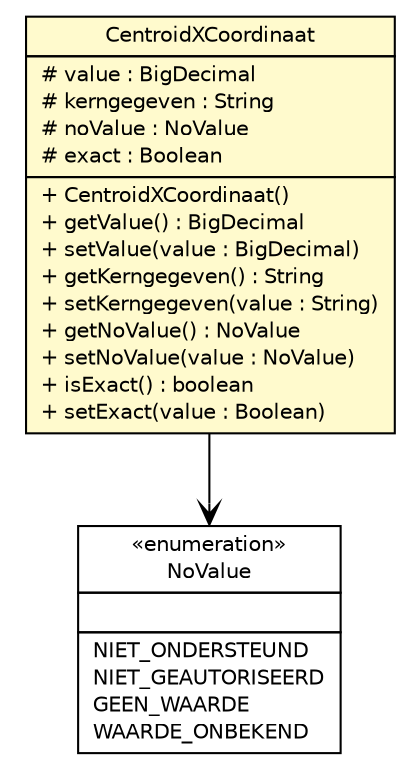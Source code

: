 #!/usr/local/bin/dot
#
# Class diagram 
# Generated by UMLGraph version R5_6-24-gf6e263 (http://www.umlgraph.org/)
#

digraph G {
	edge [fontname="Helvetica",fontsize=10,labelfontname="Helvetica",labelfontsize=10];
	node [fontname="Helvetica",fontsize=10,shape=plaintext];
	nodesep=0.25;
	ranksep=0.5;
	// nl.egem.stuf.sector.bg._0204.VBOFund.CentroidXCoordinaat
	c215619 [label=<<table title="nl.egem.stuf.sector.bg._0204.VBOFund.CentroidXCoordinaat" border="0" cellborder="1" cellspacing="0" cellpadding="2" port="p" bgcolor="lemonChiffon" href="./VBOFund.CentroidXCoordinaat.html">
		<tr><td><table border="0" cellspacing="0" cellpadding="1">
<tr><td align="center" balign="center"> CentroidXCoordinaat </td></tr>
		</table></td></tr>
		<tr><td><table border="0" cellspacing="0" cellpadding="1">
<tr><td align="left" balign="left"> # value : BigDecimal </td></tr>
<tr><td align="left" balign="left"> # kerngegeven : String </td></tr>
<tr><td align="left" balign="left"> # noValue : NoValue </td></tr>
<tr><td align="left" balign="left"> # exact : Boolean </td></tr>
		</table></td></tr>
		<tr><td><table border="0" cellspacing="0" cellpadding="1">
<tr><td align="left" balign="left"> + CentroidXCoordinaat() </td></tr>
<tr><td align="left" balign="left"> + getValue() : BigDecimal </td></tr>
<tr><td align="left" balign="left"> + setValue(value : BigDecimal) </td></tr>
<tr><td align="left" balign="left"> + getKerngegeven() : String </td></tr>
<tr><td align="left" balign="left"> + setKerngegeven(value : String) </td></tr>
<tr><td align="left" balign="left"> + getNoValue() : NoValue </td></tr>
<tr><td align="left" balign="left"> + setNoValue(value : NoValue) </td></tr>
<tr><td align="left" balign="left"> + isExact() : boolean </td></tr>
<tr><td align="left" balign="left"> + setExact(value : Boolean) </td></tr>
		</table></td></tr>
		</table>>, URL="./VBOFund.CentroidXCoordinaat.html", fontname="Helvetica", fontcolor="black", fontsize=10.0];
	// nl.egem.stuf.stuf0204.NoValue
	c216048 [label=<<table title="nl.egem.stuf.stuf0204.NoValue" border="0" cellborder="1" cellspacing="0" cellpadding="2" port="p" href="../../../stuf0204/NoValue.html">
		<tr><td><table border="0" cellspacing="0" cellpadding="1">
<tr><td align="center" balign="center"> &#171;enumeration&#187; </td></tr>
<tr><td align="center" balign="center"> NoValue </td></tr>
		</table></td></tr>
		<tr><td><table border="0" cellspacing="0" cellpadding="1">
<tr><td align="left" balign="left">  </td></tr>
		</table></td></tr>
		<tr><td><table border="0" cellspacing="0" cellpadding="1">
<tr><td align="left" balign="left"> NIET_ONDERSTEUND </td></tr>
<tr><td align="left" balign="left"> NIET_GEAUTORISEERD </td></tr>
<tr><td align="left" balign="left"> GEEN_WAARDE </td></tr>
<tr><td align="left" balign="left"> WAARDE_ONBEKEND </td></tr>
		</table></td></tr>
		</table>>, URL="../../../stuf0204/NoValue.html", fontname="Helvetica", fontcolor="black", fontsize=10.0];
	// nl.egem.stuf.sector.bg._0204.VBOFund.CentroidXCoordinaat NAVASSOC nl.egem.stuf.stuf0204.NoValue
	c215619:p -> c216048:p [taillabel="", label="", headlabel="", fontname="Helvetica", fontcolor="black", fontsize=10.0, color="black", arrowhead=open];
}

